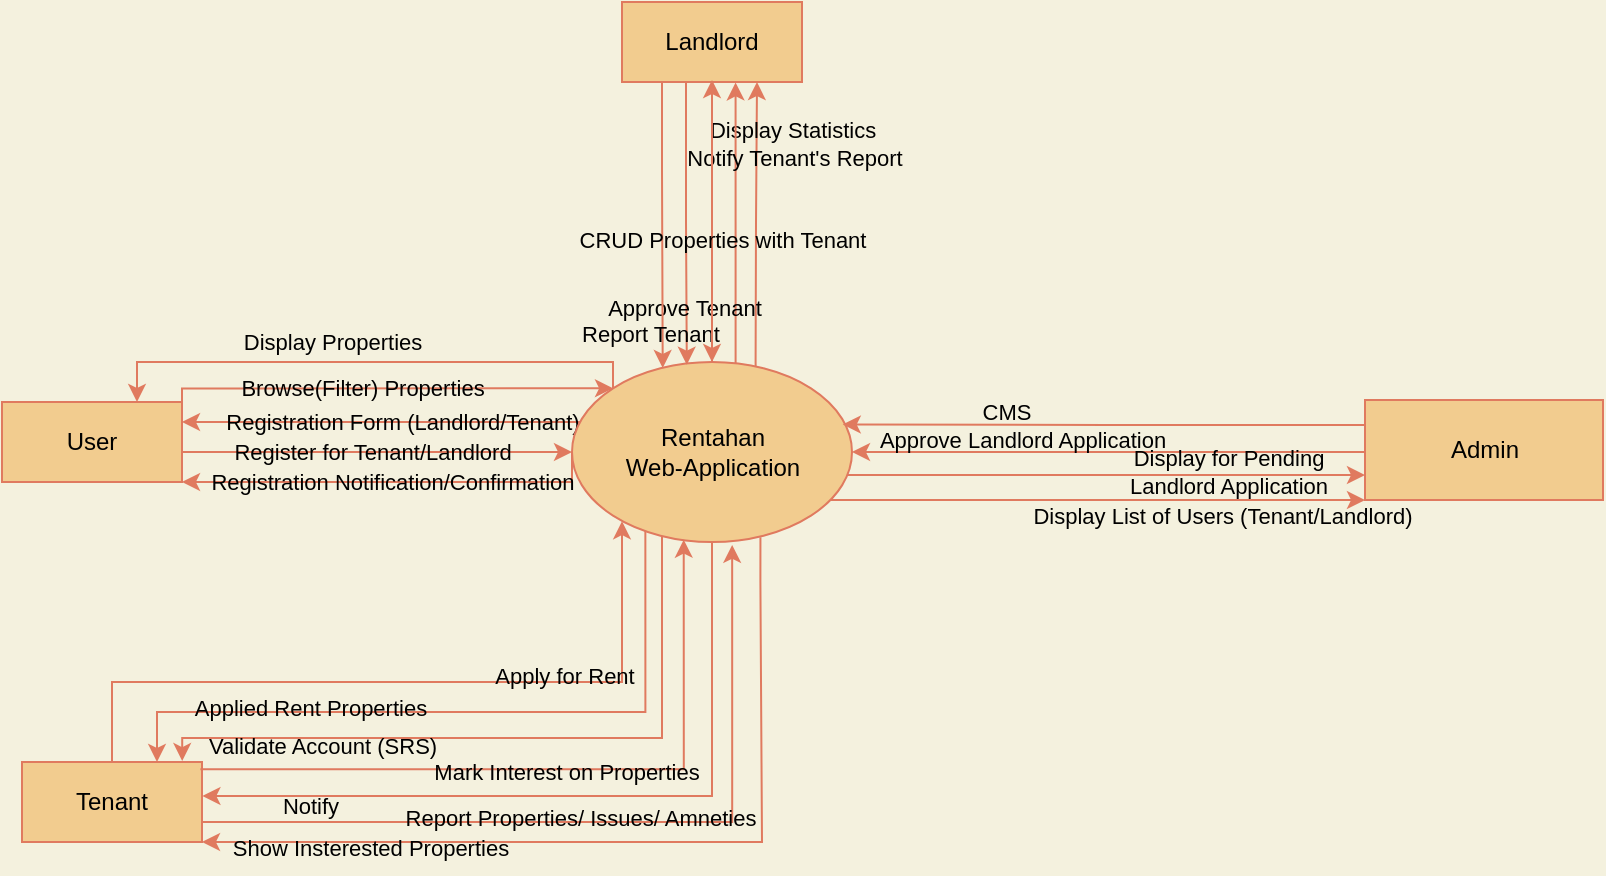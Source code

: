 <mxfile>
    <diagram id="CXS81XuDlbYTwC02-f8r" name="Page-1">
        <mxGraphModel dx="929" dy="1237" grid="1" gridSize="1" guides="1" tooltips="1" connect="1" arrows="1" fold="1" page="1" pageScale="1" pageWidth="850" pageHeight="500" background="#F4F1DE" math="0" shadow="0">
            <root>
                <mxCell id="0"/>
                <mxCell id="1" parent="0"/>
                <mxCell id="385" value="" style="group;fontColor=#000000;" vertex="1" connectable="0" parent="1">
                    <mxGeometry x="36" y="-479" width="800.5" height="420" as="geometry"/>
                </mxCell>
                <mxCell id="386" value="&#10;&#10;&lt;span style=&quot;font-family: helvetica; font-size: 12px; font-style: normal; font-weight: 400; letter-spacing: normal; text-align: center; text-indent: 0px; text-transform: none; word-spacing: 0px; display: inline; float: none;&quot;&gt;Tenant&lt;/span&gt;&#10;&#10;" style="rounded=0;whiteSpace=wrap;html=1;labelBackgroundColor=none;fillColor=#F2CC8F;strokeColor=#E07A5F;fontColor=#000000;" vertex="1" parent="385">
                    <mxGeometry x="10" y="380" width="90" height="40" as="geometry"/>
                </mxCell>
                <mxCell id="387" value="Landlord" style="rounded=0;whiteSpace=wrap;html=1;labelBackgroundColor=none;fillColor=#F2CC8F;strokeColor=#E07A5F;fontColor=#000000;" vertex="1" parent="385">
                    <mxGeometry x="310" width="90" height="40" as="geometry"/>
                </mxCell>
                <mxCell id="388" value="User" style="rounded=0;whiteSpace=wrap;html=1;labelBackgroundColor=none;fillColor=#F2CC8F;strokeColor=#E07A5F;fontColor=#000000;" vertex="1" parent="385">
                    <mxGeometry y="200" width="90" height="40" as="geometry"/>
                </mxCell>
                <mxCell id="389" value="Display Properties" style="edgeStyle=orthogonalEdgeStyle;rounded=0;orthogonalLoop=1;jettySize=auto;html=1;exitX=0;exitY=0;exitDx=0;exitDy=0;entryX=0.75;entryY=0;entryDx=0;entryDy=0;labelBackgroundColor=none;strokeColor=#E07A5F;fontColor=#000000;" edge="1" parent="385" source="400" target="388">
                    <mxGeometry x="0.134" y="-10" relative="1" as="geometry">
                        <mxPoint x="120" y="200" as="targetPoint"/>
                        <Array as="points">
                            <mxPoint x="306" y="180"/>
                            <mxPoint x="68" y="180"/>
                        </Array>
                        <mxPoint as="offset"/>
                    </mxGeometry>
                </mxCell>
                <mxCell id="390" value="Registration Form (Landlord/Tenant)" style="edgeStyle=orthogonalEdgeStyle;rounded=0;orthogonalLoop=1;jettySize=auto;html=1;entryX=1;entryY=0.25;entryDx=0;entryDy=0;labelBackgroundColor=none;strokeColor=#E07A5F;fontColor=#000000;" edge="1" parent="385" source="400" target="388">
                    <mxGeometry x="-0.105" relative="1" as="geometry">
                        <Array as="points">
                            <mxPoint x="250" y="210"/>
                            <mxPoint x="250" y="210"/>
                        </Array>
                        <mxPoint as="offset"/>
                    </mxGeometry>
                </mxCell>
                <mxCell id="391" value="Registration Notification/Confirmation" style="edgeStyle=orthogonalEdgeStyle;rounded=0;orthogonalLoop=1;jettySize=auto;html=1;exitX=0;exitY=0.5;exitDx=0;exitDy=0;labelBackgroundColor=none;strokeColor=#E07A5F;fontColor=#000000;" edge="1" parent="385" source="400">
                    <mxGeometry relative="1" as="geometry">
                        <mxPoint x="90" y="240" as="targetPoint"/>
                        <Array as="points">
                            <mxPoint x="285" y="240"/>
                            <mxPoint x="90" y="240"/>
                        </Array>
                    </mxGeometry>
                </mxCell>
                <mxCell id="392" value="Notify" style="edgeStyle=orthogonalEdgeStyle;rounded=0;orthogonalLoop=1;jettySize=auto;html=1;entryX=1.002;entryY=0.422;entryDx=0;entryDy=0;exitX=0.5;exitY=1;exitDx=0;exitDy=0;entryPerimeter=0;labelBackgroundColor=none;strokeColor=#E07A5F;fontColor=#000000;" edge="1" parent="385" source="400" target="386">
                    <mxGeometry x="0.718" y="5" relative="1" as="geometry">
                        <Array as="points">
                            <mxPoint x="355" y="397"/>
                            <mxPoint x="100" y="397"/>
                        </Array>
                        <mxPoint as="offset"/>
                    </mxGeometry>
                </mxCell>
                <mxCell id="393" value="Validate Account (SRS)" style="edgeStyle=orthogonalEdgeStyle;rounded=0;orthogonalLoop=1;jettySize=auto;html=1;entryX=0.89;entryY=-0.012;entryDx=0;entryDy=0;entryPerimeter=0;labelBackgroundColor=none;strokeColor=#E07A5F;fontColor=#000000;" edge="1" parent="385" source="400" target="386">
                    <mxGeometry x="0.538" y="4" relative="1" as="geometry">
                        <Array as="points">
                            <mxPoint x="330" y="368"/>
                            <mxPoint x="90" y="368"/>
                        </Array>
                        <mxPoint as="offset"/>
                    </mxGeometry>
                </mxCell>
                <mxCell id="394" value="Show Insterested Properties" style="edgeStyle=orthogonalEdgeStyle;rounded=0;orthogonalLoop=1;jettySize=auto;html=1;entryX=1;entryY=1;entryDx=0;entryDy=0;exitX=0.673;exitY=0.973;exitDx=0;exitDy=0;exitPerimeter=0;labelBackgroundColor=none;strokeColor=#E07A5F;fontColor=#000000;" edge="1" parent="385" source="400" target="386">
                    <mxGeometry x="0.612" y="3" relative="1" as="geometry">
                        <mxPoint x="390" y="290" as="sourcePoint"/>
                        <Array as="points">
                            <mxPoint x="379" y="290"/>
                            <mxPoint x="380" y="290"/>
                            <mxPoint x="380" y="420"/>
                        </Array>
                        <mxPoint as="offset"/>
                    </mxGeometry>
                </mxCell>
                <mxCell id="395" value="Applied Rent Properties" style="edgeStyle=orthogonalEdgeStyle;rounded=0;orthogonalLoop=1;jettySize=auto;html=1;entryX=0.75;entryY=0;entryDx=0;entryDy=0;exitX=0.262;exitY=0.937;exitDx=0;exitDy=0;exitPerimeter=0;labelBackgroundColor=none;strokeColor=#E07A5F;fontColor=#000000;" edge="1" parent="385" source="400" target="386">
                    <mxGeometry x="0.436" y="-2" relative="1" as="geometry">
                        <mxPoint x="250" y="280" as="sourcePoint"/>
                        <Array as="points">
                            <mxPoint x="322" y="355"/>
                            <mxPoint x="78" y="355"/>
                        </Array>
                        <mxPoint as="offset"/>
                    </mxGeometry>
                </mxCell>
                <mxCell id="396" style="edgeStyle=orthogonalEdgeStyle;rounded=0;orthogonalLoop=1;jettySize=auto;html=1;exitX=0.656;exitY=0.036;exitDx=0;exitDy=0;entryX=0.75;entryY=1;entryDx=0;entryDy=0;exitPerimeter=0;labelBackgroundColor=none;strokeColor=#E07A5F;fontColor=#000000;" edge="1" parent="385" source="400" target="387">
                    <mxGeometry relative="1" as="geometry">
                        <Array as="points">
                            <mxPoint x="377" y="180"/>
                            <mxPoint x="377" y="110"/>
                            <mxPoint x="378" y="110"/>
                        </Array>
                    </mxGeometry>
                </mxCell>
                <mxCell id="397" value="Display Statistics" style="edgeLabel;html=1;align=center;verticalAlign=middle;resizable=0;points=[];labelBackgroundColor=none;fontColor=#000000;" vertex="1" connectable="0" parent="396">
                    <mxGeometry x="0.662" y="-1" relative="1" as="geometry">
                        <mxPoint x="16.49" y="-0.16" as="offset"/>
                    </mxGeometry>
                </mxCell>
                <mxCell id="398" value="Notify Tenant's Report" style="edgeStyle=orthogonalEdgeStyle;rounded=0;jumpStyle=none;orthogonalLoop=1;jettySize=auto;html=1;entryX=0.631;entryY=1.005;entryDx=0;entryDy=0;entryPerimeter=0;labelBackgroundColor=none;strokeColor=#E07A5F;fontColor=#000000;" edge="1" parent="385" source="400" target="387">
                    <mxGeometry x="0.462" y="-29" relative="1" as="geometry">
                        <Array as="points">
                            <mxPoint x="367" y="110"/>
                        </Array>
                        <mxPoint as="offset"/>
                    </mxGeometry>
                </mxCell>
                <mxCell id="399" style="edgeStyle=orthogonalEdgeStyle;rounded=0;jumpStyle=none;orthogonalLoop=1;jettySize=auto;html=1;labelBackgroundColor=none;strokeColor=#E07A5F;fontColor=#000000;" edge="1" parent="385" source="400">
                    <mxGeometry relative="1" as="geometry">
                        <mxPoint x="355" y="39" as="targetPoint"/>
                    </mxGeometry>
                </mxCell>
                <mxCell id="400" value="Rentahan &lt;br&gt;Web-Application" style="shape=ellipse;html=1;dashed=0;whitespace=wrap;perimeter=ellipsePerimeter;align=center;labelBackgroundColor=none;fillColor=#F2CC8F;strokeColor=#E07A5F;fontColor=#000000;" vertex="1" parent="385">
                    <mxGeometry x="285" y="180" width="140" height="90" as="geometry"/>
                </mxCell>
                <mxCell id="401" value="" style="edgeStyle=orthogonalEdgeStyle;rounded=0;orthogonalLoop=1;jettySize=auto;html=1;entryX=0.572;entryY=1.016;entryDx=0;entryDy=0;entryPerimeter=0;exitX=1;exitY=0.75;exitDx=0;exitDy=0;labelBackgroundColor=none;strokeColor=#E07A5F;fontColor=#000000;" edge="1" parent="385" source="386" target="400">
                    <mxGeometry x="-0.137" y="30" relative="1" as="geometry">
                        <mxPoint x="410" y="290" as="targetPoint"/>
                        <Array as="points">
                            <mxPoint x="365" y="410"/>
                        </Array>
                        <mxPoint as="offset"/>
                    </mxGeometry>
                </mxCell>
                <mxCell id="402" value="Report Properties/ Issues/ Amneties" style="edgeLabel;html=1;align=center;verticalAlign=middle;resizable=0;points=[];labelBackgroundColor=none;fontColor=#000000;" vertex="1" connectable="0" parent="401">
                    <mxGeometry x="-0.221" y="1" relative="1" as="geometry">
                        <mxPoint x="31.35" y="-0.97" as="offset"/>
                    </mxGeometry>
                </mxCell>
                <mxCell id="403" style="edgeStyle=orthogonalEdgeStyle;rounded=0;orthogonalLoop=1;jettySize=auto;html=1;exitX=0.991;exitY=0.09;exitDx=0;exitDy=0;entryX=0.399;entryY=0.987;entryDx=0;entryDy=0;entryPerimeter=0;exitPerimeter=0;labelBackgroundColor=none;strokeColor=#E07A5F;fontColor=#000000;" edge="1" parent="385" source="386" target="400">
                    <mxGeometry relative="1" as="geometry">
                        <Array as="points">
                            <mxPoint x="341" y="384"/>
                        </Array>
                    </mxGeometry>
                </mxCell>
                <mxCell id="404" value="Mark Interest on Properties" style="edgeLabel;html=1;align=center;verticalAlign=middle;resizable=0;points=[];labelBackgroundColor=none;fontColor=#000000;" vertex="1" connectable="0" parent="403">
                    <mxGeometry x="-0.059" relative="1" as="geometry">
                        <mxPoint x="15.38" y="1.38" as="offset"/>
                    </mxGeometry>
                </mxCell>
                <mxCell id="405" value="Apply for Rent" style="edgeStyle=orthogonalEdgeStyle;rounded=0;orthogonalLoop=1;jettySize=auto;html=1;entryX=0.175;entryY=0.884;entryDx=0;entryDy=0;entryPerimeter=0;labelBackgroundColor=none;strokeColor=#E07A5F;fontColor=#000000;" edge="1" parent="385" source="386" target="400">
                    <mxGeometry x="0.415" y="3" relative="1" as="geometry">
                        <mxPoint x="125" y="260" as="targetPoint"/>
                        <Array as="points">
                            <mxPoint x="55" y="340"/>
                            <mxPoint x="310" y="340"/>
                            <mxPoint x="310" y="260"/>
                        </Array>
                        <mxPoint as="offset"/>
                    </mxGeometry>
                </mxCell>
                <mxCell id="406" value="Approve Tenant" style="edgeStyle=orthogonalEdgeStyle;rounded=0;orthogonalLoop=1;jettySize=auto;html=1;entryX=0.41;entryY=0.015;entryDx=0;entryDy=0;entryPerimeter=0;labelBackgroundColor=none;strokeColor=#E07A5F;fontColor=#000000;" edge="1" parent="385" source="387" target="400">
                    <mxGeometry x="0.599" y="-1" relative="1" as="geometry">
                        <Array as="points">
                            <mxPoint x="342" y="110"/>
                            <mxPoint x="342" y="110"/>
                        </Array>
                        <mxPoint as="offset"/>
                    </mxGeometry>
                </mxCell>
                <mxCell id="407" value="Report Tenant" style="edgeStyle=orthogonalEdgeStyle;rounded=0;jumpStyle=none;orthogonalLoop=1;jettySize=auto;html=1;entryX=0.324;entryY=0.033;entryDx=0;entryDy=0;entryPerimeter=0;labelBackgroundColor=none;strokeColor=#E07A5F;fontColor=#000000;" edge="1" parent="385" source="387" target="400">
                    <mxGeometry x="0.762" y="-6" relative="1" as="geometry">
                        <Array as="points">
                            <mxPoint x="330" y="84"/>
                            <mxPoint x="330" y="84"/>
                        </Array>
                        <mxPoint as="offset"/>
                    </mxGeometry>
                </mxCell>
                <mxCell id="408" value="Browse(Filter) Properties" style="edgeStyle=orthogonalEdgeStyle;rounded=0;orthogonalLoop=1;jettySize=auto;html=1;entryX=0;entryY=0;entryDx=0;entryDy=0;exitX=1;exitY=0;exitDx=0;exitDy=0;labelBackgroundColor=none;strokeColor=#E07A5F;fontColor=#000000;" edge="1" parent="385" source="388" target="400">
                    <mxGeometry x="-0.129" relative="1" as="geometry">
                        <Array as="points">
                            <mxPoint x="90" y="193"/>
                        </Array>
                        <mxPoint as="offset"/>
                    </mxGeometry>
                </mxCell>
                <mxCell id="409" value="Register for Tenant/Landlord" style="edgeStyle=orthogonalEdgeStyle;rounded=0;orthogonalLoop=1;jettySize=auto;html=1;entryX=0;entryY=0.5;entryDx=0;entryDy=0;exitX=1;exitY=0.75;exitDx=0;exitDy=0;labelBackgroundColor=none;strokeColor=#E07A5F;fontColor=#000000;" edge="1" parent="385" source="388" target="400">
                    <mxGeometry relative="1" as="geometry">
                        <Array as="points">
                            <mxPoint x="90" y="225"/>
                        </Array>
                    </mxGeometry>
                </mxCell>
                <mxCell id="410" value="CRUD Properties with Tenant" style="edgeStyle=orthogonalEdgeStyle;rounded=0;orthogonalLoop=1;jettySize=auto;html=1;labelBackgroundColor=none;jumpStyle=none;strokeColor=#E07A5F;fontColor=#000000;" edge="1" parent="385" source="387" target="400">
                    <mxGeometry x="0.129" y="5" relative="1" as="geometry">
                        <mxPoint as="offset"/>
                    </mxGeometry>
                </mxCell>
                <mxCell id="411" value="Approve Landlord Application" style="edgeStyle=orthogonalEdgeStyle;rounded=0;jumpStyle=none;orthogonalLoop=1;jettySize=auto;html=1;labelBackgroundColor=none;strokeColor=#E07A5F;fontColor=#000000;" edge="1" parent="385" source="413">
                    <mxGeometry x="0.337" y="-6" relative="1" as="geometry">
                        <mxPoint x="425" y="225" as="targetPoint"/>
                        <Array as="points">
                            <mxPoint x="463" y="225"/>
                            <mxPoint x="463" y="225"/>
                        </Array>
                        <mxPoint as="offset"/>
                    </mxGeometry>
                </mxCell>
                <mxCell id="412" value="CMS" style="edgeStyle=orthogonalEdgeStyle;rounded=0;jumpStyle=none;orthogonalLoop=1;jettySize=auto;html=1;exitX=0;exitY=0.25;exitDx=0;exitDy=0;entryX=0.967;entryY=0.347;entryDx=0;entryDy=0;entryPerimeter=0;labelBackgroundColor=none;strokeColor=#E07A5F;fontColor=#000000;" edge="1" parent="385" source="413" target="400">
                    <mxGeometry x="0.365" y="-6" relative="1" as="geometry">
                        <mxPoint x="-1" as="offset"/>
                    </mxGeometry>
                </mxCell>
                <mxCell id="413" value="&lt;font&gt;Admin&lt;/font&gt;" style="html=1;dashed=0;whitespace=wrap;labelBackgroundColor=none;align=center;fillColor=#F2CC8F;strokeColor=#E07A5F;fontColor=#000000;" vertex="1" parent="385">
                    <mxGeometry x="681.5" y="199" width="119" height="50" as="geometry"/>
                </mxCell>
                <mxCell id="414" value="Display for Pending &lt;br&gt;Landlord Application" style="edgeStyle=orthogonalEdgeStyle;rounded=0;jumpStyle=none;orthogonalLoop=1;jettySize=auto;html=1;entryX=0;entryY=0.75;entryDx=0;entryDy=0;labelBackgroundColor=none;strokeColor=#E07A5F;fontColor=#000000;" edge="1" parent="385" source="400" target="413">
                    <mxGeometry x="0.471" y="2" relative="1" as="geometry">
                        <Array as="points">
                            <mxPoint x="504" y="236"/>
                        </Array>
                        <mxPoint as="offset"/>
                    </mxGeometry>
                </mxCell>
                <mxCell id="415" value="Display List of Users (Tenant/Landlord)" style="edgeStyle=orthogonalEdgeStyle;rounded=0;jumpStyle=none;orthogonalLoop=1;jettySize=auto;html=1;entryX=0;entryY=1;entryDx=0;entryDy=0;labelBackgroundColor=none;strokeColor=#E07A5F;fontColor=#000000;" edge="1" parent="385" source="400" target="413">
                    <mxGeometry x="0.465" y="-8" relative="1" as="geometry">
                        <Array as="points">
                            <mxPoint x="680" y="249"/>
                        </Array>
                        <mxPoint as="offset"/>
                    </mxGeometry>
                </mxCell>
            </root>
        </mxGraphModel>
    </diagram>
</mxfile>